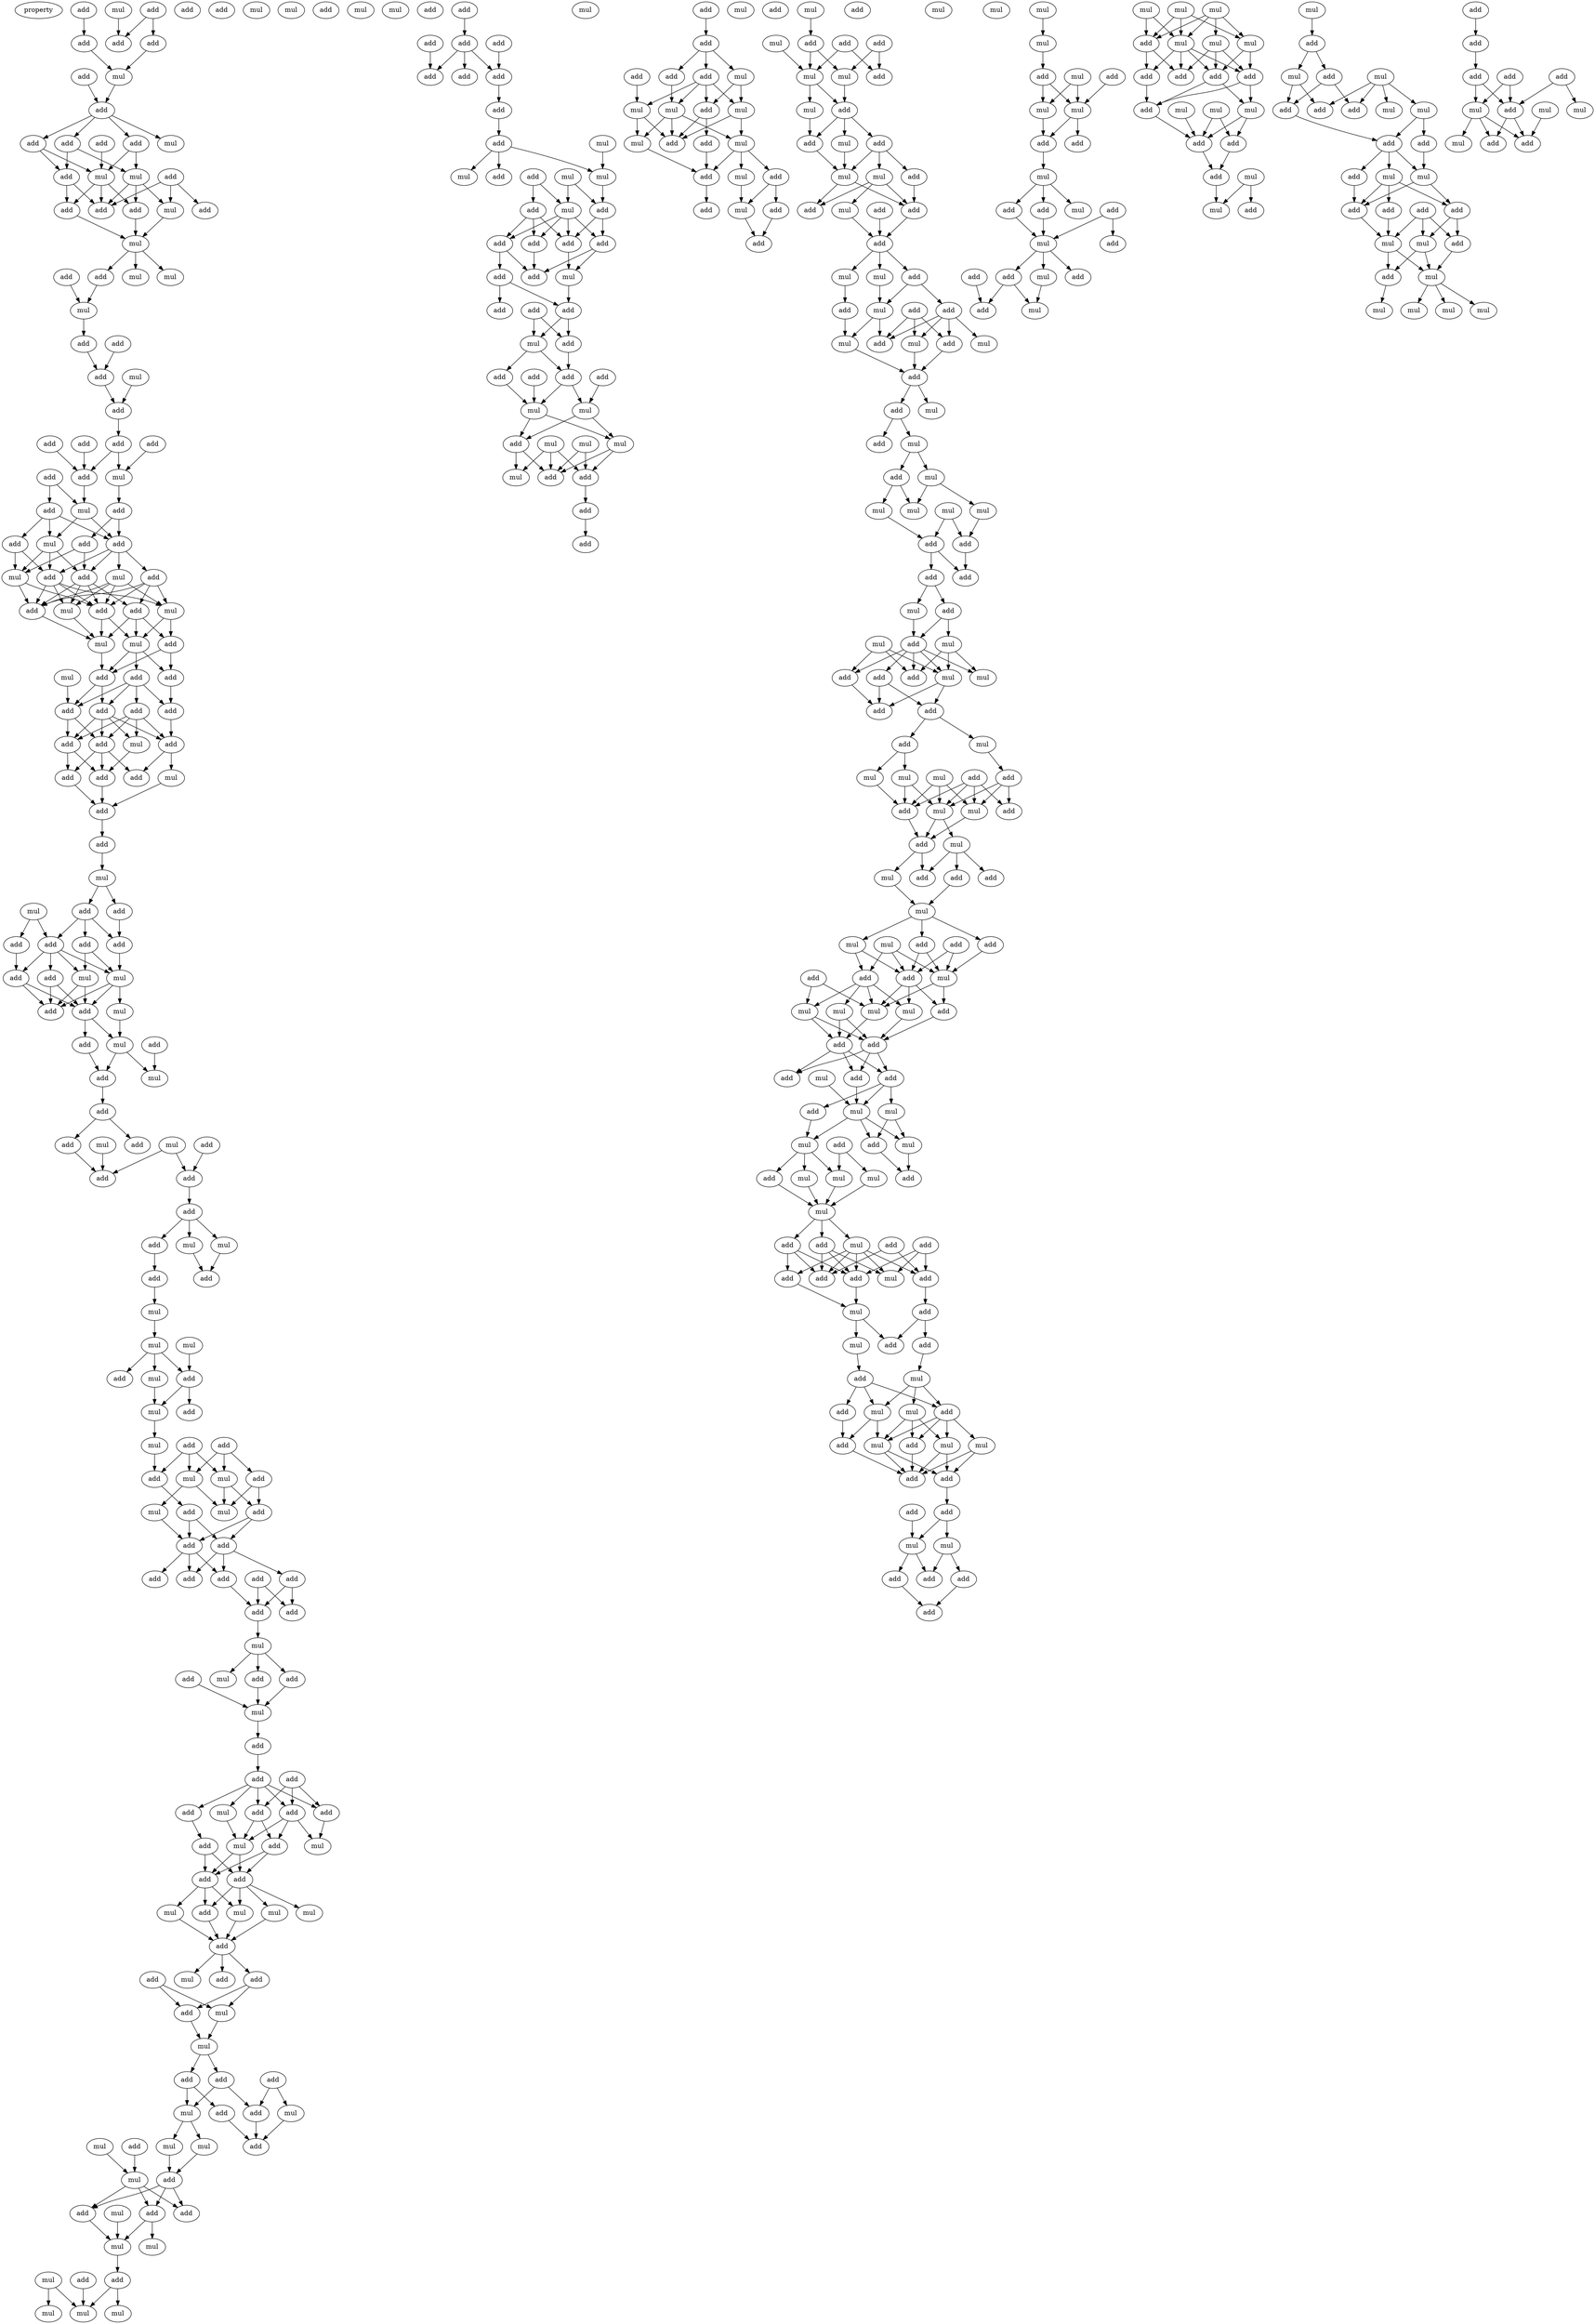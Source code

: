 digraph {
    node [fontcolor=black]
    property [mul=2,lf=1.7]
    0 [ label = add ];
    1 [ label = mul ];
    2 [ label = add ];
    3 [ label = add ];
    4 [ label = add ];
    5 [ label = add ];
    6 [ label = add ];
    7 [ label = mul ];
    8 [ label = add ];
    9 [ label = add ];
    10 [ label = add ];
    11 [ label = add ];
    12 [ label = mul ];
    13 [ label = add ];
    14 [ label = add ];
    15 [ label = mul ];
    16 [ label = add ];
    17 [ label = mul ];
    18 [ label = add ];
    19 [ label = add ];
    20 [ label = add ];
    21 [ label = mul ];
    22 [ label = add ];
    23 [ label = mul ];
    24 [ label = add ];
    25 [ label = add ];
    26 [ label = mul ];
    27 [ label = mul ];
    28 [ label = mul ];
    29 [ label = add ];
    30 [ label = add ];
    31 [ label = add ];
    32 [ label = add ];
    33 [ label = mul ];
    34 [ label = add ];
    35 [ label = add ];
    36 [ label = add ];
    37 [ label = add ];
    38 [ label = add ];
    39 [ label = mul ];
    40 [ label = add ];
    41 [ label = add ];
    42 [ label = add ];
    43 [ label = mul ];
    44 [ label = add ];
    45 [ label = mul ];
    46 [ label = add ];
    47 [ label = add ];
    48 [ label = add ];
    49 [ label = mul ];
    50 [ label = mul ];
    51 [ label = add ];
    52 [ label = add ];
    53 [ label = add ];
    54 [ label = add ];
    55 [ label = mul ];
    56 [ label = add ];
    57 [ label = mul ];
    58 [ label = add ];
    59 [ label = mul ];
    60 [ label = add ];
    61 [ label = mul ];
    62 [ label = add ];
    63 [ label = add ];
    64 [ label = add ];
    65 [ label = mul ];
    66 [ label = add ];
    67 [ label = add ];
    68 [ label = add ];
    69 [ label = add ];
    70 [ label = mul ];
    71 [ label = add ];
    72 [ label = add ];
    73 [ label = add ];
    74 [ label = add ];
    75 [ label = add ];
    76 [ label = add ];
    77 [ label = mul ];
    78 [ label = add ];
    79 [ label = add ];
    80 [ label = mul ];
    81 [ label = add ];
    82 [ label = mul ];
    83 [ label = mul ];
    84 [ label = mul ];
    85 [ label = add ];
    86 [ label = add ];
    87 [ label = add ];
    88 [ label = add ];
    89 [ label = add ];
    90 [ label = add ];
    91 [ label = add ];
    92 [ label = mul ];
    93 [ label = add ];
    94 [ label = mul ];
    95 [ label = add ];
    96 [ label = add ];
    97 [ label = mul ];
    98 [ label = add ];
    99 [ label = add ];
    100 [ label = mul ];
    101 [ label = mul ];
    102 [ label = add ];
    103 [ label = add ];
    104 [ label = add ];
    105 [ label = mul ];
    106 [ label = add ];
    107 [ label = mul ];
    108 [ label = add ];
    109 [ label = add ];
    110 [ label = add ];
    111 [ label = add ];
    112 [ label = add ];
    113 [ label = mul ];
    114 [ label = mul ];
    115 [ label = add ];
    116 [ label = add ];
    117 [ label = add ];
    118 [ label = mul ];
    119 [ label = mul ];
    120 [ label = mul ];
    121 [ label = mul ];
    122 [ label = add ];
    123 [ label = add ];
    124 [ label = add ];
    125 [ label = mul ];
    126 [ label = add ];
    127 [ label = mul ];
    128 [ label = add ];
    129 [ label = add ];
    130 [ label = mul ];
    131 [ label = mul ];
    132 [ label = add ];
    133 [ label = mul ];
    134 [ label = add ];
    135 [ label = add ];
    136 [ label = mul ];
    137 [ label = add ];
    138 [ label = add ];
    139 [ label = add ];
    140 [ label = add ];
    141 [ label = add ];
    142 [ label = add ];
    143 [ label = add ];
    144 [ label = add ];
    145 [ label = add ];
    146 [ label = mul ];
    147 [ label = add ];
    148 [ label = mul ];
    149 [ label = add ];
    150 [ label = add ];
    151 [ label = mul ];
    152 [ label = mul ];
    153 [ label = add ];
    154 [ label = add ];
    155 [ label = add ];
    156 [ label = add ];
    157 [ label = add ];
    158 [ label = add ];
    159 [ label = add ];
    160 [ label = mul ];
    161 [ label = add ];
    162 [ label = add ];
    163 [ label = mul ];
    164 [ label = mul ];
    165 [ label = add ];
    166 [ label = add ];
    167 [ label = mul ];
    168 [ label = mul ];
    169 [ label = add ];
    170 [ label = mul ];
    171 [ label = mul ];
    172 [ label = add ];
    173 [ label = add ];
    174 [ label = mul ];
    175 [ label = mul ];
    176 [ label = add ];
    177 [ label = add ];
    178 [ label = mul ];
    179 [ label = add ];
    180 [ label = mul ];
    181 [ label = add ];
    182 [ label = add ];
    183 [ label = add ];
    184 [ label = add ];
    185 [ label = mul ];
    186 [ label = add ];
    187 [ label = add ];
    188 [ label = mul ];
    189 [ label = mul ];
    190 [ label = mul ];
    191 [ label = add ];
    192 [ label = add ];
    193 [ label = mul ];
    194 [ label = mul ];
    195 [ label = add ];
    196 [ label = mul ];
    197 [ label = add ];
    198 [ label = add ];
    199 [ label = add ];
    200 [ label = mul ];
    201 [ label = mul ];
    202 [ label = add ];
    203 [ label = add ];
    204 [ label = mul ];
    205 [ label = mul ];
    206 [ label = mul ];
    207 [ label = mul ];
    208 [ label = add ];
    209 [ label = add ];
    210 [ label = add ];
    211 [ label = add ];
    212 [ label = add ];
    213 [ label = add ];
    214 [ label = add ];
    215 [ label = add ];
    216 [ label = mul ];
    217 [ label = add ];
    218 [ label = mul ];
    219 [ label = mul ];
    220 [ label = add ];
    221 [ label = mul ];
    222 [ label = add ];
    223 [ label = add ];
    224 [ label = add ];
    225 [ label = mul ];
    226 [ label = add ];
    227 [ label = add ];
    228 [ label = add ];
    229 [ label = add ];
    230 [ label = mul ];
    231 [ label = add ];
    232 [ label = add ];
    233 [ label = add ];
    234 [ label = add ];
    235 [ label = add ];
    236 [ label = mul ];
    237 [ label = add ];
    238 [ label = add ];
    239 [ label = add ];
    240 [ label = add ];
    241 [ label = add ];
    242 [ label = mul ];
    243 [ label = mul ];
    244 [ label = add ];
    245 [ label = mul ];
    246 [ label = mul ];
    247 [ label = mul ];
    248 [ label = mul ];
    249 [ label = add ];
    250 [ label = add ];
    251 [ label = add ];
    252 [ label = add ];
    253 [ label = mul ];
    254 [ label = add ];
    255 [ label = mul ];
    256 [ label = add ];
    257 [ label = add ];
    258 [ label = add ];
    259 [ label = add ];
    260 [ label = mul ];
    261 [ label = add ];
    262 [ label = mul ];
    263 [ label = mul ];
    264 [ label = mul ];
    265 [ label = add ];
    266 [ label = mul ];
    267 [ label = add ];
    268 [ label = mul ];
    269 [ label = add ];
    270 [ label = add ];
    271 [ label = add ];
    272 [ label = mul ];
    273 [ label = add ];
    274 [ label = add ];
    275 [ label = mul ];
    276 [ label = add ];
    277 [ label = mul ];
    278 [ label = mul ];
    279 [ label = add ];
    280 [ label = add ];
    281 [ label = add ];
    282 [ label = add ];
    283 [ label = mul ];
    284 [ label = mul ];
    285 [ label = mul ];
    286 [ label = add ];
    287 [ label = add ];
    288 [ label = mul ];
    289 [ label = add ];
    290 [ label = mul ];
    291 [ label = mul ];
    292 [ label = add ];
    293 [ label = add ];
    294 [ label = add ];
    295 [ label = mul ];
    296 [ label = add ];
    297 [ label = add ];
    298 [ label = mul ];
    299 [ label = mul ];
    300 [ label = add ];
    301 [ label = add ];
    302 [ label = add ];
    303 [ label = add ];
    304 [ label = mul ];
    305 [ label = mul ];
    306 [ label = mul ];
    307 [ label = add ];
    308 [ label = mul ];
    309 [ label = add ];
    310 [ label = add ];
    311 [ label = add ];
    312 [ label = mul ];
    313 [ label = add ];
    314 [ label = add ];
    315 [ label = mul ];
    316 [ label = add ];
    317 [ label = mul ];
    318 [ label = mul ];
    319 [ label = mul ];
    320 [ label = mul ];
    321 [ label = mul ];
    322 [ label = mul ];
    323 [ label = add ];
    324 [ label = add ];
    325 [ label = add ];
    326 [ label = add ];
    327 [ label = mul ];
    328 [ label = add ];
    329 [ label = mul ];
    330 [ label = mul ];
    331 [ label = add ];
    332 [ label = mul ];
    333 [ label = add ];
    334 [ label = mul ];
    335 [ label = add ];
    336 [ label = add ];
    337 [ label = add ];
    338 [ label = add ];
    339 [ label = add ];
    340 [ label = mul ];
    341 [ label = add ];
    342 [ label = add ];
    343 [ label = mul ];
    344 [ label = mul ];
    345 [ label = mul ];
    346 [ label = add ];
    347 [ label = mul ];
    348 [ label = mul ];
    349 [ label = add ];
    350 [ label = add ];
    351 [ label = mul ];
    352 [ label = add ];
    353 [ label = mul ];
    354 [ label = mul ];
    355 [ label = add ];
    356 [ label = add ];
    357 [ label = mul ];
    358 [ label = add ];
    359 [ label = mul ];
    360 [ label = mul ];
    361 [ label = add ];
    362 [ label = add ];
    363 [ label = add ];
    364 [ label = mul ];
    365 [ label = add ];
    366 [ label = add ];
    367 [ label = mul ];
    368 [ label = mul ];
    369 [ label = add ];
    370 [ label = mul ];
    371 [ label = mul ];
    372 [ label = add ];
    373 [ label = add ];
    374 [ label = add ];
    375 [ label = add ];
    376 [ label = mul ];
    377 [ label = add ];
    378 [ label = mul ];
    379 [ label = add ];
    380 [ label = mul ];
    381 [ label = add ];
    382 [ label = add ];
    383 [ label = mul ];
    384 [ label = mul ];
    385 [ label = mul ];
    386 [ label = mul ];
    387 [ label = add ];
    388 [ label = mul ];
    389 [ label = add ];
    390 [ label = mul ];
    391 [ label = mul ];
    392 [ label = add ];
    393 [ label = add ];
    394 [ label = add ];
    395 [ label = add ];
    396 [ label = add ];
    397 [ label = add ];
    398 [ label = add ];
    399 [ label = add ];
    400 [ label = mul ];
    401 [ label = add ];
    402 [ label = mul ];
    403 [ label = add ];
    404 [ label = mul ];
    405 [ label = add ];
    406 [ label = mul ];
    407 [ label = add ];
    408 [ label = add ];
    409 [ label = add ];
    410 [ label = mul ];
    411 [ label = mul ];
    412 [ label = mul ];
    413 [ label = add ];
    414 [ label = mul ];
    415 [ label = mul ];
    416 [ label = add ];
    417 [ label = add ];
    418 [ label = add ];
    419 [ label = add ];
    420 [ label = add ];
    421 [ label = mul ];
    422 [ label = mul ];
    423 [ label = add ];
    424 [ label = add ];
    425 [ label = add ];
    426 [ label = mul ];
    427 [ label = add ];
    428 [ label = mul ];
    429 [ label = mul ];
    430 [ label = add ];
    431 [ label = add ];
    432 [ label = mul ];
    433 [ label = mul ];
    434 [ label = add ];
    435 [ label = add ];
    436 [ label = mul ];
    437 [ label = add ];
    438 [ label = add ];
    439 [ label = mul ];
    440 [ label = add ];
    441 [ label = add ];
    442 [ label = mul ];
    443 [ label = add ];
    444 [ label = add ];
    445 [ label = add ];
    446 [ label = mul ];
    447 [ label = add ];
    448 [ label = mul ];
    449 [ label = mul ];
    450 [ label = mul ];
    451 [ label = mul ];
    452 [ label = mul ];
    453 [ label = add ];
    454 [ label = mul ];
    455 [ label = mul ];
    456 [ label = add ];
    457 [ label = add ];
    458 [ label = add ];
    459 [ label = add ];
    460 [ label = add ];
    461 [ label = mul ];
    462 [ label = mul ];
    463 [ label = mul ];
    464 [ label = add ];
    465 [ label = add ];
    466 [ label = add ];
    467 [ label = mul ];
    468 [ label = mul ];
    469 [ label = add ];
    470 [ label = add ];
    471 [ label = mul ];
    472 [ label = mul ];
    473 [ label = mul ];
    474 [ label = add ];
    475 [ label = add ];
    476 [ label = mul ];
    477 [ label = mul ];
    478 [ label = add ];
    479 [ label = add ];
    480 [ label = add ];
    481 [ label = add ];
    482 [ label = add ];
    483 [ label = mul ];
    484 [ label = mul ];
    485 [ label = add ];
    486 [ label = add ];
    487 [ label = add ];
    488 [ label = add ];
    489 [ label = add ];
    490 [ label = mul ];
    491 [ label = mul ];
    492 [ label = mul ];
    493 [ label = add ];
    494 [ label = mul ];
    495 [ label = mul ];
    496 [ label = mul ];
    497 [ label = mul ];
    498 [ label = add ];
    499 [ label = add ];
    500 [ label = add ];
    501 [ label = add ];
    502 [ label = add ];
    503 [ label = mul ];
    504 [ label = mul ];
    505 [ label = mul ];
    506 [ label = add ];
    507 [ label = add ];
    508 [ label = add ];
    509 [ label = mul ];
    0 -> 5 [ name = 0 ];
    1 -> 3 [ name = 1 ];
    2 -> 3 [ name = 2 ];
    2 -> 4 [ name = 3 ];
    4 -> 7 [ name = 4 ];
    5 -> 7 [ name = 5 ];
    6 -> 8 [ name = 6 ];
    7 -> 8 [ name = 7 ];
    8 -> 9 [ name = 8 ];
    8 -> 10 [ name = 9 ];
    8 -> 11 [ name = 10 ];
    8 -> 12 [ name = 11 ];
    9 -> 15 [ name = 12 ];
    9 -> 16 [ name = 13 ];
    10 -> 16 [ name = 14 ];
    10 -> 17 [ name = 15 ];
    11 -> 15 [ name = 16 ];
    11 -> 17 [ name = 17 ];
    13 -> 15 [ name = 18 ];
    14 -> 18 [ name = 19 ];
    14 -> 21 [ name = 20 ];
    14 -> 22 [ name = 21 ];
    15 -> 19 [ name = 22 ];
    15 -> 20 [ name = 23 ];
    15 -> 22 [ name = 24 ];
    16 -> 20 [ name = 25 ];
    16 -> 22 [ name = 26 ];
    17 -> 19 [ name = 27 ];
    17 -> 21 [ name = 28 ];
    17 -> 22 [ name = 29 ];
    19 -> 23 [ name = 30 ];
    20 -> 23 [ name = 31 ];
    21 -> 23 [ name = 32 ];
    23 -> 25 [ name = 33 ];
    23 -> 26 [ name = 34 ];
    23 -> 27 [ name = 35 ];
    24 -> 28 [ name = 36 ];
    25 -> 28 [ name = 37 ];
    28 -> 30 [ name = 38 ];
    30 -> 32 [ name = 39 ];
    31 -> 32 [ name = 40 ];
    32 -> 34 [ name = 41 ];
    33 -> 34 [ name = 42 ];
    34 -> 38 [ name = 43 ];
    35 -> 40 [ name = 44 ];
    36 -> 39 [ name = 45 ];
    37 -> 40 [ name = 46 ];
    38 -> 39 [ name = 47 ];
    38 -> 40 [ name = 48 ];
    39 -> 42 [ name = 49 ];
    40 -> 43 [ name = 50 ];
    41 -> 43 [ name = 51 ];
    41 -> 44 [ name = 52 ];
    42 -> 47 [ name = 53 ];
    42 -> 48 [ name = 54 ];
    43 -> 45 [ name = 55 ];
    43 -> 48 [ name = 56 ];
    44 -> 45 [ name = 57 ];
    44 -> 46 [ name = 58 ];
    44 -> 48 [ name = 59 ];
    45 -> 50 [ name = 60 ];
    45 -> 52 [ name = 61 ];
    45 -> 53 [ name = 62 ];
    46 -> 50 [ name = 63 ];
    46 -> 52 [ name = 64 ];
    47 -> 50 [ name = 65 ];
    47 -> 53 [ name = 66 ];
    48 -> 49 [ name = 67 ];
    48 -> 51 [ name = 68 ];
    48 -> 52 [ name = 69 ];
    48 -> 53 [ name = 70 ];
    49 -> 54 [ name = 71 ];
    49 -> 55 [ name = 72 ];
    49 -> 56 [ name = 73 ];
    49 -> 57 [ name = 74 ];
    50 -> 54 [ name = 75 ];
    50 -> 56 [ name = 76 ];
    51 -> 54 [ name = 77 ];
    51 -> 55 [ name = 78 ];
    51 -> 56 [ name = 79 ];
    51 -> 58 [ name = 80 ];
    52 -> 54 [ name = 81 ];
    52 -> 55 [ name = 82 ];
    52 -> 56 [ name = 83 ];
    52 -> 57 [ name = 84 ];
    53 -> 54 [ name = 85 ];
    53 -> 56 [ name = 86 ];
    53 -> 57 [ name = 87 ];
    53 -> 58 [ name = 88 ];
    54 -> 61 [ name = 89 ];
    55 -> 59 [ name = 90 ];
    55 -> 60 [ name = 91 ];
    56 -> 59 [ name = 92 ];
    56 -> 61 [ name = 93 ];
    57 -> 61 [ name = 94 ];
    58 -> 59 [ name = 95 ];
    58 -> 60 [ name = 96 ];
    58 -> 61 [ name = 97 ];
    59 -> 62 [ name = 98 ];
    59 -> 63 [ name = 99 ];
    59 -> 64 [ name = 100 ];
    60 -> 63 [ name = 101 ];
    60 -> 64 [ name = 102 ];
    61 -> 63 [ name = 103 ];
    62 -> 66 [ name = 104 ];
    62 -> 67 [ name = 105 ];
    62 -> 68 [ name = 106 ];
    62 -> 69 [ name = 107 ];
    63 -> 67 [ name = 108 ];
    63 -> 68 [ name = 109 ];
    64 -> 66 [ name = 110 ];
    65 -> 67 [ name = 111 ];
    66 -> 72 [ name = 112 ];
    67 -> 71 [ name = 113 ];
    67 -> 73 [ name = 114 ];
    68 -> 70 [ name = 115 ];
    68 -> 71 [ name = 116 ];
    68 -> 72 [ name = 117 ];
    68 -> 73 [ name = 118 ];
    69 -> 70 [ name = 119 ];
    69 -> 71 [ name = 120 ];
    69 -> 72 [ name = 121 ];
    69 -> 73 [ name = 122 ];
    70 -> 74 [ name = 123 ];
    71 -> 74 [ name = 124 ];
    71 -> 75 [ name = 125 ];
    71 -> 78 [ name = 126 ];
    72 -> 77 [ name = 127 ];
    72 -> 78 [ name = 128 ];
    73 -> 74 [ name = 129 ];
    73 -> 75 [ name = 130 ];
    74 -> 79 [ name = 131 ];
    75 -> 79 [ name = 132 ];
    77 -> 79 [ name = 133 ];
    79 -> 81 [ name = 134 ];
    81 -> 83 [ name = 135 ];
    83 -> 85 [ name = 136 ];
    83 -> 86 [ name = 137 ];
    84 -> 88 [ name = 138 ];
    84 -> 90 [ name = 139 ];
    85 -> 87 [ name = 140 ];
    85 -> 88 [ name = 141 ];
    85 -> 89 [ name = 142 ];
    86 -> 89 [ name = 143 ];
    87 -> 92 [ name = 144 ];
    87 -> 94 [ name = 145 ];
    88 -> 91 [ name = 146 ];
    88 -> 92 [ name = 147 ];
    88 -> 93 [ name = 148 ];
    88 -> 94 [ name = 149 ];
    89 -> 94 [ name = 150 ];
    90 -> 91 [ name = 151 ];
    91 -> 95 [ name = 152 ];
    91 -> 96 [ name = 153 ];
    92 -> 95 [ name = 154 ];
    92 -> 96 [ name = 155 ];
    93 -> 95 [ name = 156 ];
    93 -> 96 [ name = 157 ];
    94 -> 95 [ name = 158 ];
    94 -> 96 [ name = 159 ];
    94 -> 97 [ name = 160 ];
    96 -> 99 [ name = 161 ];
    96 -> 100 [ name = 162 ];
    97 -> 100 [ name = 163 ];
    98 -> 101 [ name = 164 ];
    99 -> 102 [ name = 165 ];
    100 -> 101 [ name = 166 ];
    100 -> 102 [ name = 167 ];
    102 -> 103 [ name = 168 ];
    103 -> 104 [ name = 169 ];
    103 -> 106 [ name = 170 ];
    104 -> 110 [ name = 171 ];
    105 -> 110 [ name = 172 ];
    107 -> 109 [ name = 173 ];
    107 -> 110 [ name = 174 ];
    108 -> 109 [ name = 175 ];
    109 -> 111 [ name = 176 ];
    111 -> 112 [ name = 177 ];
    111 -> 113 [ name = 178 ];
    111 -> 114 [ name = 179 ];
    112 -> 116 [ name = 180 ];
    113 -> 117 [ name = 181 ];
    114 -> 117 [ name = 182 ];
    116 -> 118 [ name = 183 ];
    118 -> 120 [ name = 184 ];
    119 -> 122 [ name = 185 ];
    120 -> 121 [ name = 186 ];
    120 -> 122 [ name = 187 ];
    120 -> 123 [ name = 188 ];
    121 -> 125 [ name = 189 ];
    122 -> 124 [ name = 190 ];
    122 -> 125 [ name = 191 ];
    125 -> 127 [ name = 192 ];
    126 -> 129 [ name = 193 ];
    126 -> 130 [ name = 194 ];
    126 -> 131 [ name = 195 ];
    127 -> 132 [ name = 196 ];
    128 -> 130 [ name = 197 ];
    128 -> 131 [ name = 198 ];
    128 -> 132 [ name = 199 ];
    129 -> 133 [ name = 200 ];
    129 -> 134 [ name = 201 ];
    130 -> 133 [ name = 202 ];
    130 -> 136 [ name = 203 ];
    131 -> 133 [ name = 204 ];
    131 -> 134 [ name = 205 ];
    132 -> 135 [ name = 206 ];
    134 -> 137 [ name = 207 ];
    134 -> 138 [ name = 208 ];
    135 -> 137 [ name = 209 ];
    135 -> 138 [ name = 210 ];
    136 -> 138 [ name = 211 ];
    137 -> 139 [ name = 212 ];
    137 -> 140 [ name = 213 ];
    137 -> 142 [ name = 214 ];
    138 -> 140 [ name = 215 ];
    138 -> 142 [ name = 216 ];
    138 -> 143 [ name = 217 ];
    139 -> 144 [ name = 218 ];
    139 -> 145 [ name = 219 ];
    140 -> 144 [ name = 220 ];
    141 -> 144 [ name = 221 ];
    141 -> 145 [ name = 222 ];
    144 -> 146 [ name = 223 ];
    146 -> 147 [ name = 224 ];
    146 -> 149 [ name = 225 ];
    146 -> 151 [ name = 226 ];
    147 -> 152 [ name = 227 ];
    149 -> 152 [ name = 228 ];
    150 -> 152 [ name = 229 ];
    152 -> 153 [ name = 230 ];
    153 -> 155 [ name = 231 ];
    154 -> 156 [ name = 232 ];
    154 -> 157 [ name = 233 ];
    154 -> 158 [ name = 234 ];
    155 -> 156 [ name = 235 ];
    155 -> 157 [ name = 236 ];
    155 -> 158 [ name = 237 ];
    155 -> 159 [ name = 238 ];
    155 -> 160 [ name = 239 ];
    156 -> 161 [ name = 240 ];
    156 -> 163 [ name = 241 ];
    156 -> 164 [ name = 242 ];
    157 -> 164 [ name = 243 ];
    158 -> 161 [ name = 244 ];
    158 -> 163 [ name = 245 ];
    159 -> 162 [ name = 246 ];
    160 -> 163 [ name = 247 ];
    161 -> 165 [ name = 248 ];
    161 -> 166 [ name = 249 ];
    162 -> 165 [ name = 250 ];
    162 -> 166 [ name = 251 ];
    163 -> 165 [ name = 252 ];
    163 -> 166 [ name = 253 ];
    165 -> 168 [ name = 254 ];
    165 -> 169 [ name = 255 ];
    165 -> 170 [ name = 256 ];
    165 -> 171 [ name = 257 ];
    166 -> 167 [ name = 258 ];
    166 -> 169 [ name = 259 ];
    166 -> 170 [ name = 260 ];
    167 -> 172 [ name = 261 ];
    169 -> 172 [ name = 262 ];
    170 -> 172 [ name = 263 ];
    171 -> 172 [ name = 264 ];
    172 -> 175 [ name = 265 ];
    172 -> 176 [ name = 266 ];
    172 -> 177 [ name = 267 ];
    173 -> 178 [ name = 268 ];
    173 -> 179 [ name = 269 ];
    177 -> 178 [ name = 270 ];
    177 -> 179 [ name = 271 ];
    178 -> 180 [ name = 272 ];
    179 -> 180 [ name = 273 ];
    180 -> 182 [ name = 274 ];
    180 -> 184 [ name = 275 ];
    182 -> 185 [ name = 276 ];
    182 -> 187 [ name = 277 ];
    183 -> 186 [ name = 278 ];
    183 -> 188 [ name = 279 ];
    184 -> 185 [ name = 280 ];
    184 -> 186 [ name = 281 ];
    185 -> 189 [ name = 282 ];
    185 -> 190 [ name = 283 ];
    186 -> 192 [ name = 284 ];
    187 -> 192 [ name = 285 ];
    188 -> 192 [ name = 286 ];
    189 -> 195 [ name = 287 ];
    190 -> 195 [ name = 288 ];
    191 -> 194 [ name = 289 ];
    193 -> 194 [ name = 290 ];
    194 -> 197 [ name = 291 ];
    194 -> 198 [ name = 292 ];
    194 -> 199 [ name = 293 ];
    195 -> 197 [ name = 294 ];
    195 -> 198 [ name = 295 ];
    195 -> 199 [ name = 296 ];
    196 -> 200 [ name = 297 ];
    197 -> 200 [ name = 298 ];
    197 -> 201 [ name = 299 ];
    199 -> 200 [ name = 300 ];
    200 -> 203 [ name = 301 ];
    202 -> 206 [ name = 302 ];
    203 -> 206 [ name = 303 ];
    203 -> 207 [ name = 304 ];
    204 -> 205 [ name = 305 ];
    204 -> 206 [ name = 306 ];
    208 -> 209 [ name = 307 ];
    209 -> 212 [ name = 308 ];
    209 -> 213 [ name = 309 ];
    209 -> 214 [ name = 310 ];
    210 -> 214 [ name = 311 ];
    211 -> 213 [ name = 312 ];
    214 -> 215 [ name = 313 ];
    215 -> 217 [ name = 314 ];
    216 -> 219 [ name = 315 ];
    217 -> 218 [ name = 316 ];
    217 -> 219 [ name = 317 ];
    217 -> 222 [ name = 318 ];
    219 -> 223 [ name = 319 ];
    220 -> 224 [ name = 320 ];
    220 -> 225 [ name = 321 ];
    221 -> 223 [ name = 322 ];
    221 -> 225 [ name = 323 ];
    223 -> 227 [ name = 324 ];
    223 -> 228 [ name = 325 ];
    224 -> 226 [ name = 326 ];
    224 -> 227 [ name = 327 ];
    224 -> 229 [ name = 328 ];
    225 -> 226 [ name = 329 ];
    225 -> 227 [ name = 330 ];
    225 -> 228 [ name = 331 ];
    225 -> 229 [ name = 332 ];
    226 -> 232 [ name = 333 ];
    227 -> 230 [ name = 334 ];
    228 -> 230 [ name = 335 ];
    228 -> 232 [ name = 336 ];
    229 -> 231 [ name = 337 ];
    229 -> 232 [ name = 338 ];
    230 -> 233 [ name = 339 ];
    231 -> 233 [ name = 340 ];
    231 -> 234 [ name = 341 ];
    233 -> 236 [ name = 342 ];
    233 -> 237 [ name = 343 ];
    235 -> 236 [ name = 344 ];
    235 -> 237 [ name = 345 ];
    236 -> 238 [ name = 346 ];
    236 -> 240 [ name = 347 ];
    237 -> 240 [ name = 348 ];
    238 -> 242 [ name = 349 ];
    239 -> 243 [ name = 350 ];
    240 -> 242 [ name = 351 ];
    240 -> 243 [ name = 352 ];
    241 -> 242 [ name = 353 ];
    242 -> 244 [ name = 354 ];
    242 -> 245 [ name = 355 ];
    243 -> 244 [ name = 356 ];
    243 -> 245 [ name = 357 ];
    244 -> 248 [ name = 358 ];
    244 -> 250 [ name = 359 ];
    245 -> 249 [ name = 360 ];
    245 -> 250 [ name = 361 ];
    246 -> 248 [ name = 362 ];
    246 -> 249 [ name = 363 ];
    246 -> 250 [ name = 364 ];
    247 -> 249 [ name = 365 ];
    247 -> 250 [ name = 366 ];
    249 -> 251 [ name = 367 ];
    251 -> 252 [ name = 368 ];
    254 -> 257 [ name = 369 ];
    257 -> 258 [ name = 370 ];
    257 -> 260 [ name = 371 ];
    257 -> 261 [ name = 372 ];
    258 -> 262 [ name = 373 ];
    259 -> 264 [ name = 374 ];
    260 -> 263 [ name = 375 ];
    260 -> 265 [ name = 376 ];
    261 -> 262 [ name = 377 ];
    261 -> 263 [ name = 378 ];
    261 -> 264 [ name = 379 ];
    261 -> 265 [ name = 380 ];
    262 -> 266 [ name = 381 ];
    262 -> 267 [ name = 382 ];
    262 -> 268 [ name = 383 ];
    263 -> 267 [ name = 384 ];
    263 -> 268 [ name = 385 ];
    264 -> 266 [ name = 386 ];
    264 -> 267 [ name = 387 ];
    265 -> 267 [ name = 388 ];
    265 -> 269 [ name = 389 ];
    266 -> 270 [ name = 390 ];
    268 -> 270 [ name = 391 ];
    268 -> 271 [ name = 392 ];
    268 -> 272 [ name = 393 ];
    269 -> 270 [ name = 394 ];
    270 -> 274 [ name = 395 ];
    271 -> 273 [ name = 396 ];
    271 -> 275 [ name = 397 ];
    272 -> 275 [ name = 398 ];
    273 -> 276 [ name = 399 ];
    275 -> 276 [ name = 400 ];
    277 -> 279 [ name = 401 ];
    278 -> 284 [ name = 402 ];
    279 -> 283 [ name = 403 ];
    279 -> 284 [ name = 404 ];
    280 -> 282 [ name = 405 ];
    280 -> 284 [ name = 406 ];
    281 -> 282 [ name = 407 ];
    281 -> 283 [ name = 408 ];
    283 -> 286 [ name = 409 ];
    284 -> 285 [ name = 410 ];
    284 -> 286 [ name = 411 ];
    285 -> 287 [ name = 412 ];
    286 -> 287 [ name = 413 ];
    286 -> 288 [ name = 414 ];
    286 -> 289 [ name = 415 ];
    287 -> 290 [ name = 416 ];
    288 -> 290 [ name = 417 ];
    289 -> 290 [ name = 418 ];
    289 -> 291 [ name = 419 ];
    289 -> 292 [ name = 420 ];
    290 -> 294 [ name = 421 ];
    290 -> 296 [ name = 422 ];
    291 -> 294 [ name = 423 ];
    291 -> 295 [ name = 424 ];
    291 -> 296 [ name = 425 ];
    292 -> 294 [ name = 426 ];
    293 -> 297 [ name = 427 ];
    294 -> 297 [ name = 428 ];
    295 -> 297 [ name = 429 ];
    297 -> 298 [ name = 430 ];
    297 -> 299 [ name = 431 ];
    297 -> 300 [ name = 432 ];
    298 -> 302 [ name = 433 ];
    299 -> 304 [ name = 434 ];
    300 -> 303 [ name = 435 ];
    300 -> 304 [ name = 436 ];
    301 -> 306 [ name = 437 ];
    301 -> 307 [ name = 438 ];
    301 -> 309 [ name = 439 ];
    302 -> 305 [ name = 440 ];
    303 -> 306 [ name = 441 ];
    303 -> 307 [ name = 442 ];
    303 -> 308 [ name = 443 ];
    303 -> 309 [ name = 444 ];
    304 -> 305 [ name = 445 ];
    304 -> 309 [ name = 446 ];
    305 -> 310 [ name = 447 ];
    306 -> 310 [ name = 448 ];
    307 -> 310 [ name = 449 ];
    310 -> 311 [ name = 450 ];
    310 -> 312 [ name = 451 ];
    311 -> 314 [ name = 452 ];
    311 -> 315 [ name = 453 ];
    315 -> 316 [ name = 454 ];
    315 -> 317 [ name = 455 ];
    316 -> 319 [ name = 456 ];
    316 -> 320 [ name = 457 ];
    317 -> 318 [ name = 458 ];
    317 -> 320 [ name = 459 ];
    318 -> 323 [ name = 460 ];
    319 -> 324 [ name = 461 ];
    321 -> 323 [ name = 462 ];
    321 -> 324 [ name = 463 ];
    323 -> 326 [ name = 464 ];
    324 -> 325 [ name = 465 ];
    324 -> 326 [ name = 466 ];
    325 -> 327 [ name = 467 ];
    325 -> 328 [ name = 468 ];
    327 -> 331 [ name = 469 ];
    328 -> 330 [ name = 470 ];
    328 -> 331 [ name = 471 ];
    329 -> 332 [ name = 472 ];
    329 -> 333 [ name = 473 ];
    329 -> 336 [ name = 474 ];
    330 -> 332 [ name = 475 ];
    330 -> 334 [ name = 476 ];
    330 -> 336 [ name = 477 ];
    331 -> 332 [ name = 478 ];
    331 -> 333 [ name = 479 ];
    331 -> 334 [ name = 480 ];
    331 -> 335 [ name = 481 ];
    331 -> 336 [ name = 482 ];
    332 -> 337 [ name = 483 ];
    332 -> 338 [ name = 484 ];
    333 -> 337 [ name = 485 ];
    335 -> 337 [ name = 486 ];
    335 -> 338 [ name = 487 ];
    338 -> 339 [ name = 488 ];
    338 -> 340 [ name = 489 ];
    339 -> 343 [ name = 490 ];
    339 -> 345 [ name = 491 ];
    340 -> 342 [ name = 492 ];
    341 -> 346 [ name = 493 ];
    341 -> 347 [ name = 494 ];
    341 -> 348 [ name = 495 ];
    341 -> 349 [ name = 496 ];
    342 -> 346 [ name = 497 ];
    342 -> 347 [ name = 498 ];
    342 -> 348 [ name = 499 ];
    343 -> 349 [ name = 500 ];
    344 -> 347 [ name = 501 ];
    344 -> 348 [ name = 502 ];
    344 -> 349 [ name = 503 ];
    345 -> 348 [ name = 504 ];
    345 -> 349 [ name = 505 ];
    347 -> 350 [ name = 506 ];
    348 -> 350 [ name = 507 ];
    348 -> 351 [ name = 508 ];
    349 -> 350 [ name = 509 ];
    350 -> 353 [ name = 510 ];
    350 -> 355 [ name = 511 ];
    351 -> 352 [ name = 512 ];
    351 -> 355 [ name = 513 ];
    351 -> 356 [ name = 514 ];
    352 -> 357 [ name = 515 ];
    353 -> 357 [ name = 516 ];
    357 -> 360 [ name = 517 ];
    357 -> 361 [ name = 518 ];
    357 -> 362 [ name = 519 ];
    358 -> 364 [ name = 520 ];
    358 -> 365 [ name = 521 ];
    359 -> 363 [ name = 522 ];
    359 -> 364 [ name = 523 ];
    359 -> 365 [ name = 524 ];
    360 -> 363 [ name = 525 ];
    360 -> 365 [ name = 526 ];
    361 -> 364 [ name = 527 ];
    362 -> 364 [ name = 528 ];
    362 -> 365 [ name = 529 ];
    363 -> 367 [ name = 530 ];
    363 -> 368 [ name = 531 ];
    363 -> 370 [ name = 532 ];
    363 -> 371 [ name = 533 ];
    364 -> 368 [ name = 534 ];
    364 -> 369 [ name = 535 ];
    365 -> 368 [ name = 536 ];
    365 -> 369 [ name = 537 ];
    365 -> 371 [ name = 538 ];
    366 -> 367 [ name = 539 ];
    366 -> 368 [ name = 540 ];
    367 -> 372 [ name = 541 ];
    367 -> 373 [ name = 542 ];
    368 -> 372 [ name = 543 ];
    369 -> 373 [ name = 544 ];
    370 -> 372 [ name = 545 ];
    370 -> 373 [ name = 546 ];
    371 -> 373 [ name = 547 ];
    372 -> 374 [ name = 548 ];
    372 -> 375 [ name = 549 ];
    372 -> 377 [ name = 550 ];
    373 -> 374 [ name = 551 ];
    373 -> 375 [ name = 552 ];
    373 -> 377 [ name = 553 ];
    375 -> 378 [ name = 554 ];
    375 -> 379 [ name = 555 ];
    375 -> 380 [ name = 556 ];
    376 -> 378 [ name = 557 ];
    377 -> 378 [ name = 558 ];
    378 -> 382 [ name = 559 ];
    378 -> 383 [ name = 560 ];
    378 -> 384 [ name = 561 ];
    379 -> 384 [ name = 562 ];
    380 -> 382 [ name = 563 ];
    380 -> 383 [ name = 564 ];
    381 -> 386 [ name = 565 ];
    381 -> 388 [ name = 566 ];
    382 -> 389 [ name = 567 ];
    383 -> 389 [ name = 568 ];
    384 -> 385 [ name = 569 ];
    384 -> 387 [ name = 570 ];
    384 -> 388 [ name = 571 ];
    385 -> 390 [ name = 572 ];
    386 -> 390 [ name = 573 ];
    387 -> 390 [ name = 574 ];
    388 -> 390 [ name = 575 ];
    390 -> 391 [ name = 576 ];
    390 -> 392 [ name = 577 ];
    390 -> 395 [ name = 578 ];
    391 -> 396 [ name = 579 ];
    391 -> 397 [ name = 580 ];
    391 -> 398 [ name = 581 ];
    391 -> 399 [ name = 582 ];
    391 -> 400 [ name = 583 ];
    392 -> 397 [ name = 584 ];
    392 -> 399 [ name = 585 ];
    392 -> 400 [ name = 586 ];
    393 -> 396 [ name = 587 ];
    393 -> 397 [ name = 588 ];
    393 -> 400 [ name = 589 ];
    394 -> 396 [ name = 590 ];
    394 -> 399 [ name = 591 ];
    395 -> 397 [ name = 592 ];
    395 -> 398 [ name = 593 ];
    395 -> 399 [ name = 594 ];
    396 -> 401 [ name = 595 ];
    397 -> 402 [ name = 596 ];
    398 -> 402 [ name = 597 ];
    401 -> 403 [ name = 598 ];
    401 -> 405 [ name = 599 ];
    402 -> 404 [ name = 600 ];
    402 -> 405 [ name = 601 ];
    403 -> 406 [ name = 602 ];
    404 -> 407 [ name = 603 ];
    406 -> 409 [ name = 604 ];
    406 -> 410 [ name = 605 ];
    406 -> 411 [ name = 606 ];
    407 -> 408 [ name = 607 ];
    407 -> 409 [ name = 608 ];
    407 -> 410 [ name = 609 ];
    408 -> 416 [ name = 610 ];
    409 -> 412 [ name = 611 ];
    409 -> 413 [ name = 612 ];
    409 -> 414 [ name = 613 ];
    409 -> 415 [ name = 614 ];
    410 -> 414 [ name = 615 ];
    410 -> 416 [ name = 616 ];
    411 -> 412 [ name = 617 ];
    411 -> 413 [ name = 618 ];
    411 -> 414 [ name = 619 ];
    412 -> 417 [ name = 620 ];
    412 -> 418 [ name = 621 ];
    413 -> 417 [ name = 622 ];
    414 -> 417 [ name = 623 ];
    414 -> 418 [ name = 624 ];
    415 -> 417 [ name = 625 ];
    415 -> 418 [ name = 626 ];
    416 -> 417 [ name = 627 ];
    418 -> 420 [ name = 628 ];
    419 -> 421 [ name = 629 ];
    420 -> 421 [ name = 630 ];
    420 -> 422 [ name = 631 ];
    421 -> 423 [ name = 632 ];
    421 -> 425 [ name = 633 ];
    422 -> 424 [ name = 634 ];
    422 -> 425 [ name = 635 ];
    423 -> 427 [ name = 636 ];
    424 -> 427 [ name = 637 ];
    426 -> 428 [ name = 638 ];
    428 -> 430 [ name = 639 ];
    429 -> 432 [ name = 640 ];
    429 -> 433 [ name = 641 ];
    430 -> 432 [ name = 642 ];
    430 -> 433 [ name = 643 ];
    431 -> 433 [ name = 644 ];
    432 -> 434 [ name = 645 ];
    433 -> 434 [ name = 646 ];
    433 -> 435 [ name = 647 ];
    434 -> 436 [ name = 648 ];
    436 -> 437 [ name = 649 ];
    436 -> 439 [ name = 650 ];
    436 -> 440 [ name = 651 ];
    437 -> 442 [ name = 652 ];
    438 -> 441 [ name = 653 ];
    438 -> 442 [ name = 654 ];
    440 -> 442 [ name = 655 ];
    442 -> 444 [ name = 656 ];
    442 -> 445 [ name = 657 ];
    442 -> 446 [ name = 658 ];
    443 -> 447 [ name = 659 ];
    444 -> 447 [ name = 660 ];
    444 -> 448 [ name = 661 ];
    446 -> 448 [ name = 662 ];
    449 -> 453 [ name = 663 ];
    449 -> 454 [ name = 664 ];
    449 -> 455 [ name = 665 ];
    450 -> 453 [ name = 666 ];
    450 -> 455 [ name = 667 ];
    451 -> 452 [ name = 668 ];
    451 -> 453 [ name = 669 ];
    451 -> 454 [ name = 670 ];
    451 -> 455 [ name = 671 ];
    452 -> 457 [ name = 672 ];
    452 -> 458 [ name = 673 ];
    452 -> 459 [ name = 674 ];
    453 -> 456 [ name = 675 ];
    453 -> 459 [ name = 676 ];
    454 -> 457 [ name = 677 ];
    454 -> 458 [ name = 678 ];
    455 -> 456 [ name = 679 ];
    455 -> 457 [ name = 680 ];
    455 -> 458 [ name = 681 ];
    455 -> 459 [ name = 682 ];
    456 -> 460 [ name = 683 ];
    457 -> 460 [ name = 684 ];
    457 -> 461 [ name = 685 ];
    458 -> 460 [ name = 686 ];
    458 -> 461 [ name = 687 ];
    460 -> 464 [ name = 688 ];
    461 -> 464 [ name = 689 ];
    461 -> 465 [ name = 690 ];
    462 -> 464 [ name = 691 ];
    463 -> 464 [ name = 692 ];
    463 -> 465 [ name = 693 ];
    464 -> 466 [ name = 694 ];
    465 -> 466 [ name = 695 ];
    466 -> 471 [ name = 696 ];
    467 -> 469 [ name = 697 ];
    467 -> 471 [ name = 698 ];
    468 -> 470 [ name = 699 ];
    470 -> 472 [ name = 700 ];
    470 -> 474 [ name = 701 ];
    472 -> 475 [ name = 702 ];
    472 -> 479 [ name = 703 ];
    473 -> 476 [ name = 704 ];
    473 -> 477 [ name = 705 ];
    473 -> 478 [ name = 706 ];
    473 -> 479 [ name = 707 ];
    474 -> 475 [ name = 708 ];
    474 -> 478 [ name = 709 ];
    475 -> 481 [ name = 710 ];
    477 -> 480 [ name = 711 ];
    477 -> 481 [ name = 712 ];
    480 -> 484 [ name = 713 ];
    481 -> 482 [ name = 714 ];
    481 -> 483 [ name = 715 ];
    481 -> 484 [ name = 716 ];
    482 -> 485 [ name = 717 ];
    483 -> 485 [ name = 718 ];
    483 -> 487 [ name = 719 ];
    483 -> 488 [ name = 720 ];
    484 -> 485 [ name = 721 ];
    484 -> 487 [ name = 722 ];
    485 -> 491 [ name = 723 ];
    486 -> 489 [ name = 724 ];
    486 -> 490 [ name = 725 ];
    486 -> 491 [ name = 726 ];
    487 -> 489 [ name = 727 ];
    487 -> 490 [ name = 728 ];
    488 -> 491 [ name = 729 ];
    489 -> 492 [ name = 730 ];
    490 -> 492 [ name = 731 ];
    490 -> 493 [ name = 732 ];
    491 -> 492 [ name = 733 ];
    491 -> 493 [ name = 734 ];
    492 -> 494 [ name = 735 ];
    492 -> 495 [ name = 736 ];
    492 -> 497 [ name = 737 ];
    493 -> 496 [ name = 738 ];
    498 -> 499 [ name = 739 ];
    499 -> 502 [ name = 740 ];
    500 -> 504 [ name = 741 ];
    500 -> 506 [ name = 742 ];
    501 -> 503 [ name = 743 ];
    501 -> 506 [ name = 744 ];
    502 -> 504 [ name = 745 ];
    502 -> 506 [ name = 746 ];
    504 -> 507 [ name = 747 ];
    504 -> 508 [ name = 748 ];
    504 -> 509 [ name = 749 ];
    505 -> 508 [ name = 750 ];
    506 -> 507 [ name = 751 ];
    506 -> 508 [ name = 752 ];
}
